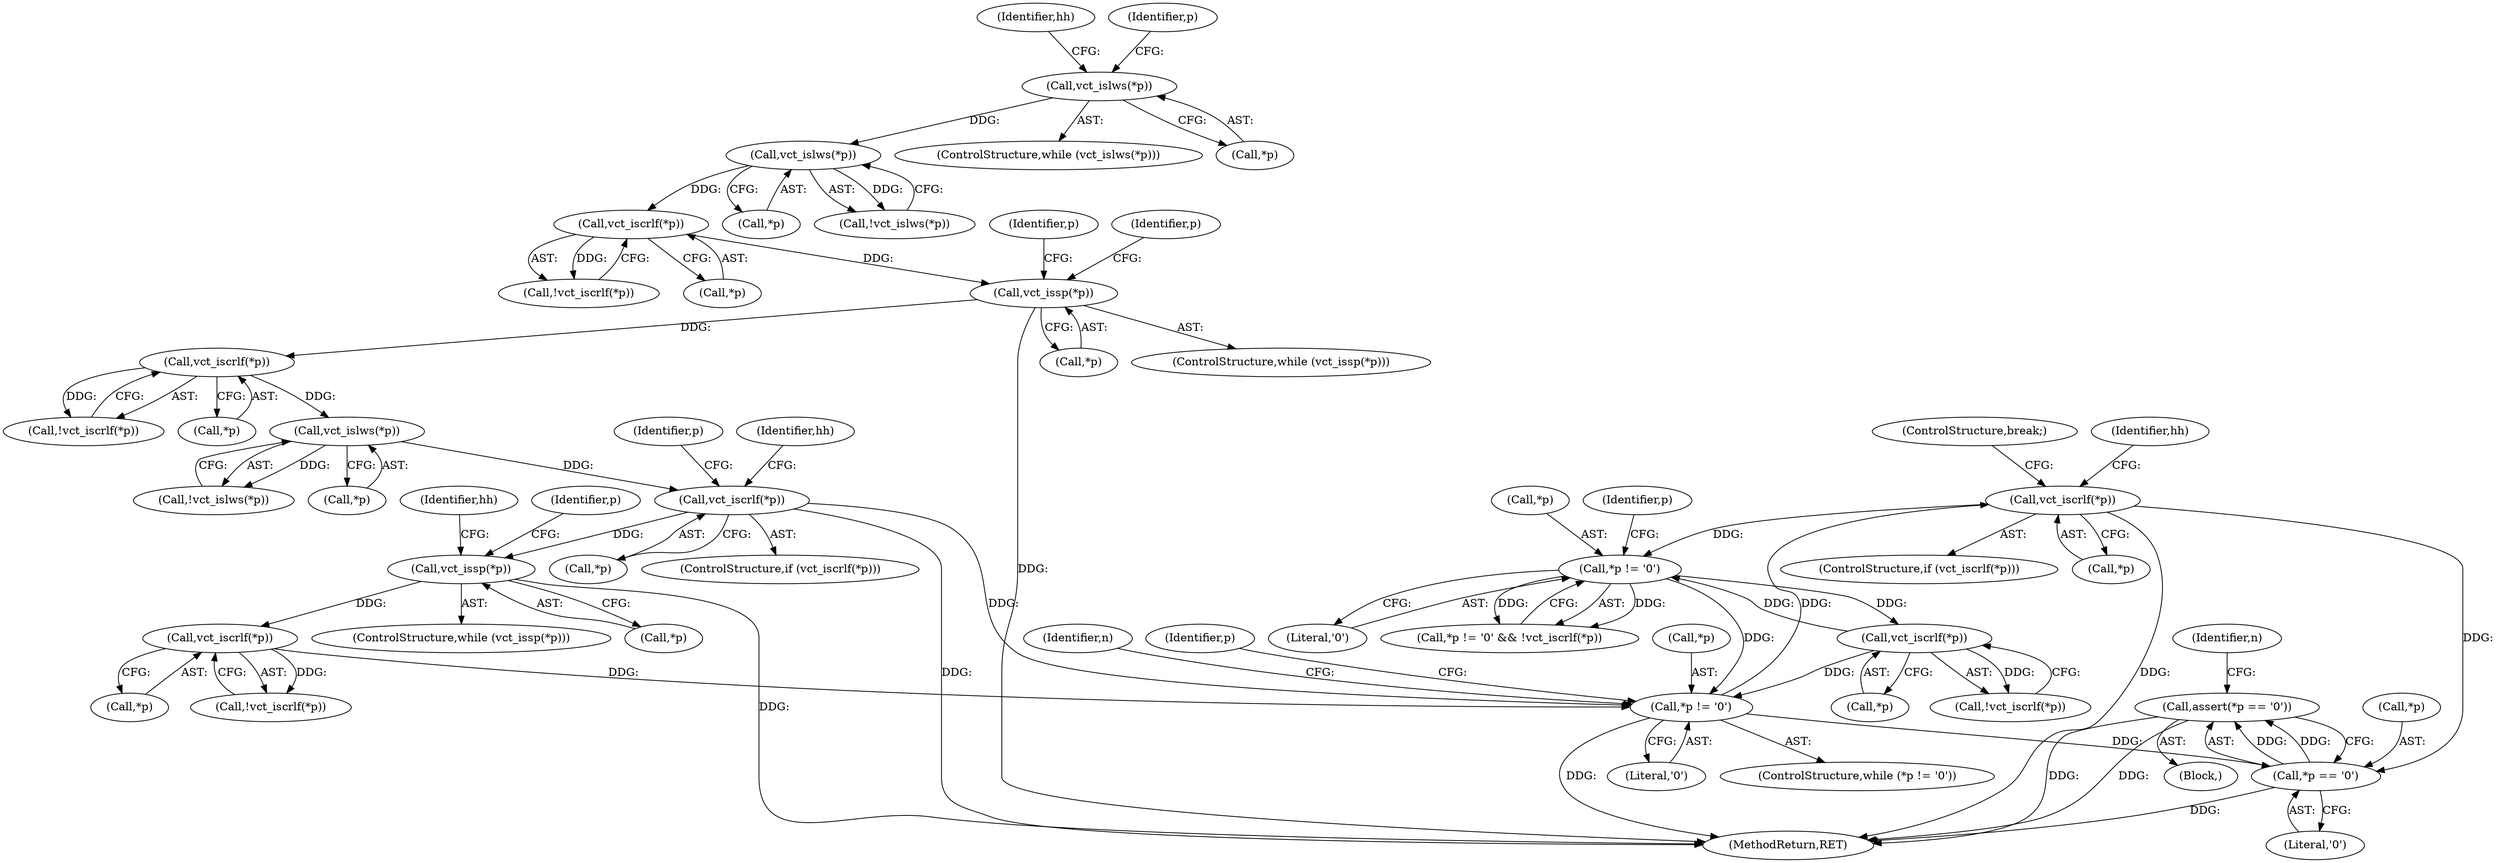 digraph "0_Varnish-Cache_85e8468bec9416bd7e16b0d80cb820ecd2b330c3_2@API" {
"1000323" [label="(Call,assert(*p == '\0'))"];
"1000324" [label="(Call,*p == '\0')"];
"1000285" [label="(Call,vct_iscrlf(*p))"];
"1000275" [label="(Call,*p != '\0')"];
"1000303" [label="(Call,vct_iscrlf(*p))"];
"1000298" [label="(Call,*p != '\0')"];
"1000254" [label="(Call,vct_iscrlf(*p))"];
"1000241" [label="(Call,vct_issp(*p))"];
"1000212" [label="(Call,vct_iscrlf(*p))"];
"1000206" [label="(Call,vct_islws(*p))"];
"1000195" [label="(Call,vct_iscrlf(*p))"];
"1000188" [label="(Call,vct_issp(*p))"];
"1000179" [label="(Call,vct_iscrlf(*p))"];
"1000172" [label="(Call,vct_islws(*p))"];
"1000159" [label="(Call,vct_islws(*p))"];
"1000275" [label="(Call,*p != '\0')"];
"1000284" [label="(ControlStructure,if (vct_iscrlf(*p)))"];
"1000248" [label="(Identifier,hh)"];
"1000197" [label="(Identifier,p)"];
"1000218" [label="(Identifier,hh)"];
"1000173" [label="(Call,*p)"];
"1000327" [label="(Literal,'\0')"];
"1000205" [label="(Call,!vct_islws(*p))"];
"1000178" [label="(Call,!vct_iscrlf(*p))"];
"1000298" [label="(Call,*p != '\0')"];
"1000278" [label="(Literal,'\0')"];
"1000255" [label="(Call,*p)"];
"1000206" [label="(Call,vct_islws(*p))"];
"1000291" [label="(Identifier,hh)"];
"1000108" [label="(Block,)"];
"1000207" [label="(Call,*p)"];
"1000158" [label="(ControlStructure,while (vct_islws(*p)))"];
"1000240" [label="(ControlStructure,while (vct_issp(*p)))"];
"1000180" [label="(Call,*p)"];
"1000324" [label="(Call,*p == '\0')"];
"1000359" [label="(MethodReturn,RET)"];
"1000192" [label="(Identifier,p)"];
"1000159" [label="(Call,vct_islws(*p))"];
"1000323" [label="(Call,assert(*p == '\0'))"];
"1000213" [label="(Call,*p)"];
"1000325" [label="(Call,*p)"];
"1000297" [label="(Call,*p != '\0' && !vct_iscrlf(*p))"];
"1000194" [label="(Call,!vct_iscrlf(*p))"];
"1000305" [label="(Identifier,p)"];
"1000172" [label="(Call,vct_islws(*p))"];
"1000285" [label="(Call,vct_iscrlf(*p))"];
"1000301" [label="(Literal,'\0')"];
"1000242" [label="(Call,*p)"];
"1000189" [label="(Call,*p)"];
"1000160" [label="(Call,*p)"];
"1000166" [label="(Identifier,hh)"];
"1000282" [label="(Identifier,n)"];
"1000245" [label="(Identifier,p)"];
"1000274" [label="(ControlStructure,while (*p != '\0'))"];
"1000241" [label="(Call,vct_issp(*p))"];
"1000179" [label="(Call,vct_iscrlf(*p))"];
"1000163" [label="(Identifier,p)"];
"1000288" [label="(ControlStructure,break;)"];
"1000254" [label="(Call,vct_iscrlf(*p))"];
"1000212" [label="(Call,vct_iscrlf(*p))"];
"1000195" [label="(Call,vct_iscrlf(*p))"];
"1000253" [label="(Call,!vct_iscrlf(*p))"];
"1000304" [label="(Call,*p)"];
"1000188" [label="(Call,vct_issp(*p))"];
"1000211" [label="(ControlStructure,if (vct_iscrlf(*p)))"];
"1000303" [label="(Call,vct_iscrlf(*p))"];
"1000320" [label="(Identifier,p)"];
"1000196" [label="(Call,*p)"];
"1000276" [label="(Call,*p)"];
"1000299" [label="(Call,*p)"];
"1000302" [label="(Call,!vct_iscrlf(*p))"];
"1000330" [label="(Identifier,n)"];
"1000238" [label="(Identifier,p)"];
"1000187" [label="(ControlStructure,while (vct_issp(*p)))"];
"1000171" [label="(Call,!vct_islws(*p))"];
"1000286" [label="(Call,*p)"];
"1000323" -> "1000108"  [label="AST: "];
"1000323" -> "1000324"  [label="CFG: "];
"1000324" -> "1000323"  [label="AST: "];
"1000330" -> "1000323"  [label="CFG: "];
"1000323" -> "1000359"  [label="DDG: "];
"1000323" -> "1000359"  [label="DDG: "];
"1000324" -> "1000323"  [label="DDG: "];
"1000324" -> "1000323"  [label="DDG: "];
"1000324" -> "1000327"  [label="CFG: "];
"1000325" -> "1000324"  [label="AST: "];
"1000327" -> "1000324"  [label="AST: "];
"1000324" -> "1000359"  [label="DDG: "];
"1000285" -> "1000324"  [label="DDG: "];
"1000275" -> "1000324"  [label="DDG: "];
"1000285" -> "1000284"  [label="AST: "];
"1000285" -> "1000286"  [label="CFG: "];
"1000286" -> "1000285"  [label="AST: "];
"1000288" -> "1000285"  [label="CFG: "];
"1000291" -> "1000285"  [label="CFG: "];
"1000285" -> "1000359"  [label="DDG: "];
"1000275" -> "1000285"  [label="DDG: "];
"1000285" -> "1000298"  [label="DDG: "];
"1000275" -> "1000274"  [label="AST: "];
"1000275" -> "1000278"  [label="CFG: "];
"1000276" -> "1000275"  [label="AST: "];
"1000278" -> "1000275"  [label="AST: "];
"1000282" -> "1000275"  [label="CFG: "];
"1000320" -> "1000275"  [label="CFG: "];
"1000275" -> "1000359"  [label="DDG: "];
"1000303" -> "1000275"  [label="DDG: "];
"1000254" -> "1000275"  [label="DDG: "];
"1000298" -> "1000275"  [label="DDG: "];
"1000212" -> "1000275"  [label="DDG: "];
"1000303" -> "1000302"  [label="AST: "];
"1000303" -> "1000304"  [label="CFG: "];
"1000304" -> "1000303"  [label="AST: "];
"1000302" -> "1000303"  [label="CFG: "];
"1000303" -> "1000298"  [label="DDG: "];
"1000303" -> "1000302"  [label="DDG: "];
"1000298" -> "1000303"  [label="DDG: "];
"1000298" -> "1000297"  [label="AST: "];
"1000298" -> "1000301"  [label="CFG: "];
"1000299" -> "1000298"  [label="AST: "];
"1000301" -> "1000298"  [label="AST: "];
"1000305" -> "1000298"  [label="CFG: "];
"1000297" -> "1000298"  [label="CFG: "];
"1000298" -> "1000297"  [label="DDG: "];
"1000298" -> "1000297"  [label="DDG: "];
"1000254" -> "1000253"  [label="AST: "];
"1000254" -> "1000255"  [label="CFG: "];
"1000255" -> "1000254"  [label="AST: "];
"1000253" -> "1000254"  [label="CFG: "];
"1000254" -> "1000253"  [label="DDG: "];
"1000241" -> "1000254"  [label="DDG: "];
"1000241" -> "1000240"  [label="AST: "];
"1000241" -> "1000242"  [label="CFG: "];
"1000242" -> "1000241"  [label="AST: "];
"1000245" -> "1000241"  [label="CFG: "];
"1000248" -> "1000241"  [label="CFG: "];
"1000241" -> "1000359"  [label="DDG: "];
"1000212" -> "1000241"  [label="DDG: "];
"1000212" -> "1000211"  [label="AST: "];
"1000212" -> "1000213"  [label="CFG: "];
"1000213" -> "1000212"  [label="AST: "];
"1000218" -> "1000212"  [label="CFG: "];
"1000238" -> "1000212"  [label="CFG: "];
"1000212" -> "1000359"  [label="DDG: "];
"1000206" -> "1000212"  [label="DDG: "];
"1000206" -> "1000205"  [label="AST: "];
"1000206" -> "1000207"  [label="CFG: "];
"1000207" -> "1000206"  [label="AST: "];
"1000205" -> "1000206"  [label="CFG: "];
"1000206" -> "1000205"  [label="DDG: "];
"1000195" -> "1000206"  [label="DDG: "];
"1000195" -> "1000194"  [label="AST: "];
"1000195" -> "1000196"  [label="CFG: "];
"1000196" -> "1000195"  [label="AST: "];
"1000194" -> "1000195"  [label="CFG: "];
"1000195" -> "1000194"  [label="DDG: "];
"1000188" -> "1000195"  [label="DDG: "];
"1000188" -> "1000187"  [label="AST: "];
"1000188" -> "1000189"  [label="CFG: "];
"1000189" -> "1000188"  [label="AST: "];
"1000192" -> "1000188"  [label="CFG: "];
"1000197" -> "1000188"  [label="CFG: "];
"1000188" -> "1000359"  [label="DDG: "];
"1000179" -> "1000188"  [label="DDG: "];
"1000179" -> "1000178"  [label="AST: "];
"1000179" -> "1000180"  [label="CFG: "];
"1000180" -> "1000179"  [label="AST: "];
"1000178" -> "1000179"  [label="CFG: "];
"1000179" -> "1000178"  [label="DDG: "];
"1000172" -> "1000179"  [label="DDG: "];
"1000172" -> "1000171"  [label="AST: "];
"1000172" -> "1000173"  [label="CFG: "];
"1000173" -> "1000172"  [label="AST: "];
"1000171" -> "1000172"  [label="CFG: "];
"1000172" -> "1000171"  [label="DDG: "];
"1000159" -> "1000172"  [label="DDG: "];
"1000159" -> "1000158"  [label="AST: "];
"1000159" -> "1000160"  [label="CFG: "];
"1000160" -> "1000159"  [label="AST: "];
"1000163" -> "1000159"  [label="CFG: "];
"1000166" -> "1000159"  [label="CFG: "];
}
